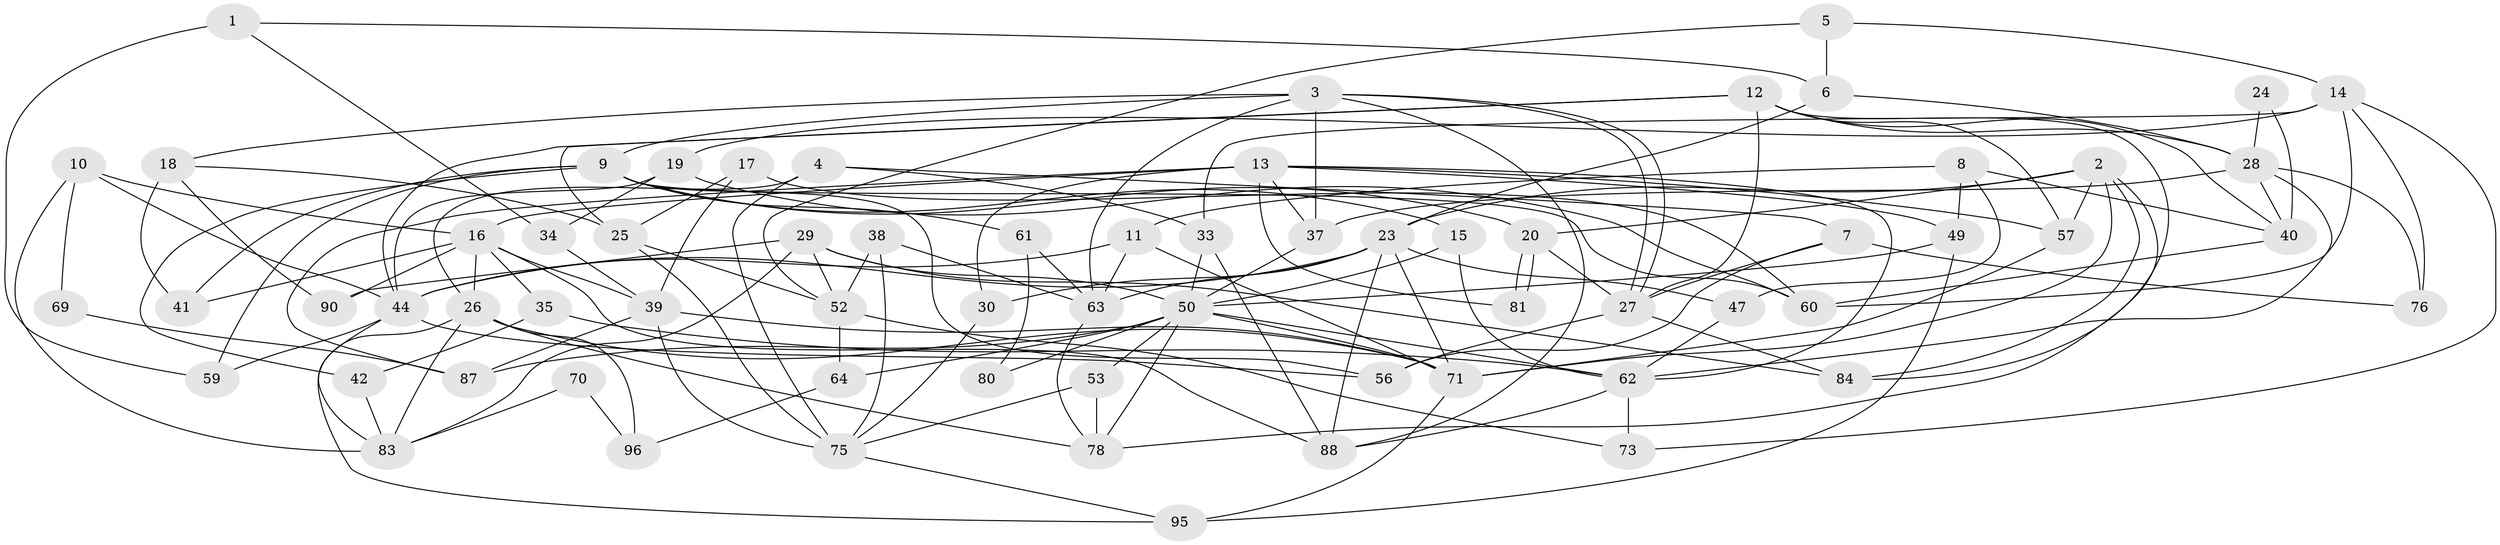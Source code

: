 // original degree distribution, {3: 0.3125, 7: 0.041666666666666664, 4: 0.2604166666666667, 5: 0.22916666666666666, 2: 0.09375, 8: 0.010416666666666666, 6: 0.052083333333333336}
// Generated by graph-tools (version 1.1) at 2025/41/03/06/25 10:41:59]
// undirected, 67 vertices, 157 edges
graph export_dot {
graph [start="1"]
  node [color=gray90,style=filled];
  1;
  2 [super="+58"];
  3 [super="+89"];
  4 [super="+22"];
  5;
  6 [super="+48"];
  7 [super="+43"];
  8 [super="+55"];
  9 [super="+66"];
  10;
  11 [super="+79"];
  12 [super="+21"];
  13 [super="+31"];
  14 [super="+51"];
  15;
  16 [super="+54"];
  17;
  18 [super="+65"];
  19;
  20 [super="+32"];
  23 [super="+68"];
  24;
  25;
  26 [super="+46"];
  27 [super="+36"];
  28 [super="+45"];
  29 [super="+82"];
  30;
  33;
  34;
  35;
  37;
  38 [super="+77"];
  39 [super="+92"];
  40;
  41;
  42;
  44 [super="+86"];
  47;
  49;
  50 [super="+94"];
  52 [super="+67"];
  53;
  56;
  57;
  59;
  60;
  61;
  62 [super="+72"];
  63 [super="+74"];
  64;
  69;
  70;
  71 [super="+85"];
  73;
  75 [super="+91"];
  76;
  78;
  80;
  81;
  83 [super="+93"];
  84;
  87;
  88;
  90;
  95;
  96;
  1 -- 59;
  1 -- 6;
  1 -- 34;
  2 -- 23;
  2 -- 78;
  2 -- 84;
  2 -- 57;
  2 -- 20;
  2 -- 71;
  3 -- 27;
  3 -- 27;
  3 -- 88;
  3 -- 37;
  3 -- 63;
  3 -- 9;
  3 -- 18;
  4 -- 75 [weight=2];
  4 -- 26;
  4 -- 7;
  4 -- 33;
  5 -- 14;
  5 -- 6;
  5 -- 52;
  6 -- 28;
  6 -- 23 [weight=2];
  7 -- 76;
  7 -- 56;
  7 -- 27;
  8 -- 47;
  8 -- 49;
  8 -- 40;
  8 -- 11;
  9 -- 56;
  9 -- 15;
  9 -- 20;
  9 -- 42;
  9 -- 59;
  9 -- 61;
  9 -- 60;
  9 -- 41;
  10 -- 83;
  10 -- 69;
  10 -- 44;
  10 -- 16;
  11 -- 63;
  11 -- 44 [weight=2];
  11 -- 71;
  12 -- 40;
  12 -- 57;
  12 -- 25;
  12 -- 28;
  12 -- 27;
  12 -- 84;
  12 -- 44;
  13 -- 30;
  13 -- 49;
  13 -- 57;
  13 -- 16;
  13 -- 81;
  13 -- 37;
  13 -- 87;
  13 -- 62;
  14 -- 19;
  14 -- 33;
  14 -- 73;
  14 -- 60;
  14 -- 76;
  15 -- 50;
  15 -- 62;
  16 -- 35;
  16 -- 41;
  16 -- 88;
  16 -- 90;
  16 -- 39;
  16 -- 26;
  17 -- 60;
  17 -- 25;
  17 -- 39;
  18 -- 25;
  18 -- 90;
  18 -- 41;
  19 -- 34;
  19 -- 60;
  19 -- 44;
  20 -- 81;
  20 -- 81;
  20 -- 27;
  23 -- 30;
  23 -- 88;
  23 -- 71;
  23 -- 47;
  23 -- 44;
  23 -- 63;
  24 -- 28;
  24 -- 40;
  25 -- 52;
  25 -- 75;
  26 -- 71;
  26 -- 83;
  26 -- 96;
  26 -- 78;
  26 -- 95;
  27 -- 56;
  27 -- 84;
  28 -- 37;
  28 -- 40;
  28 -- 62;
  28 -- 76;
  29 -- 83;
  29 -- 90;
  29 -- 50;
  29 -- 52 [weight=2];
  29 -- 84;
  30 -- 75;
  33 -- 88;
  33 -- 50;
  34 -- 39;
  35 -- 42;
  35 -- 62;
  37 -- 50;
  38 -- 52;
  38 -- 63;
  38 -- 75;
  39 -- 75;
  39 -- 87;
  39 -- 71;
  40 -- 60;
  42 -- 83;
  44 -- 56;
  44 -- 59;
  44 -- 83;
  47 -- 62;
  49 -- 95;
  49 -- 50;
  50 -- 64;
  50 -- 80;
  50 -- 87;
  50 -- 53;
  50 -- 62;
  50 -- 78;
  50 -- 71;
  52 -- 64 [weight=2];
  52 -- 73;
  53 -- 78;
  53 -- 75;
  57 -- 71;
  61 -- 80;
  61 -- 63;
  62 -- 73;
  62 -- 88;
  63 -- 78;
  64 -- 96;
  69 -- 87;
  70 -- 96;
  70 -- 83;
  71 -- 95;
  75 -- 95;
}
